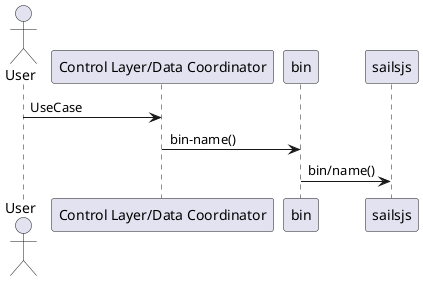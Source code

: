 @startuml
actor User

User -> "Control Layer/Data Coordinator": UseCase
"Control Layer/Data Coordinator" -> bin: bin-name()
bin -> sailsjs: bin/name()

@enduml
